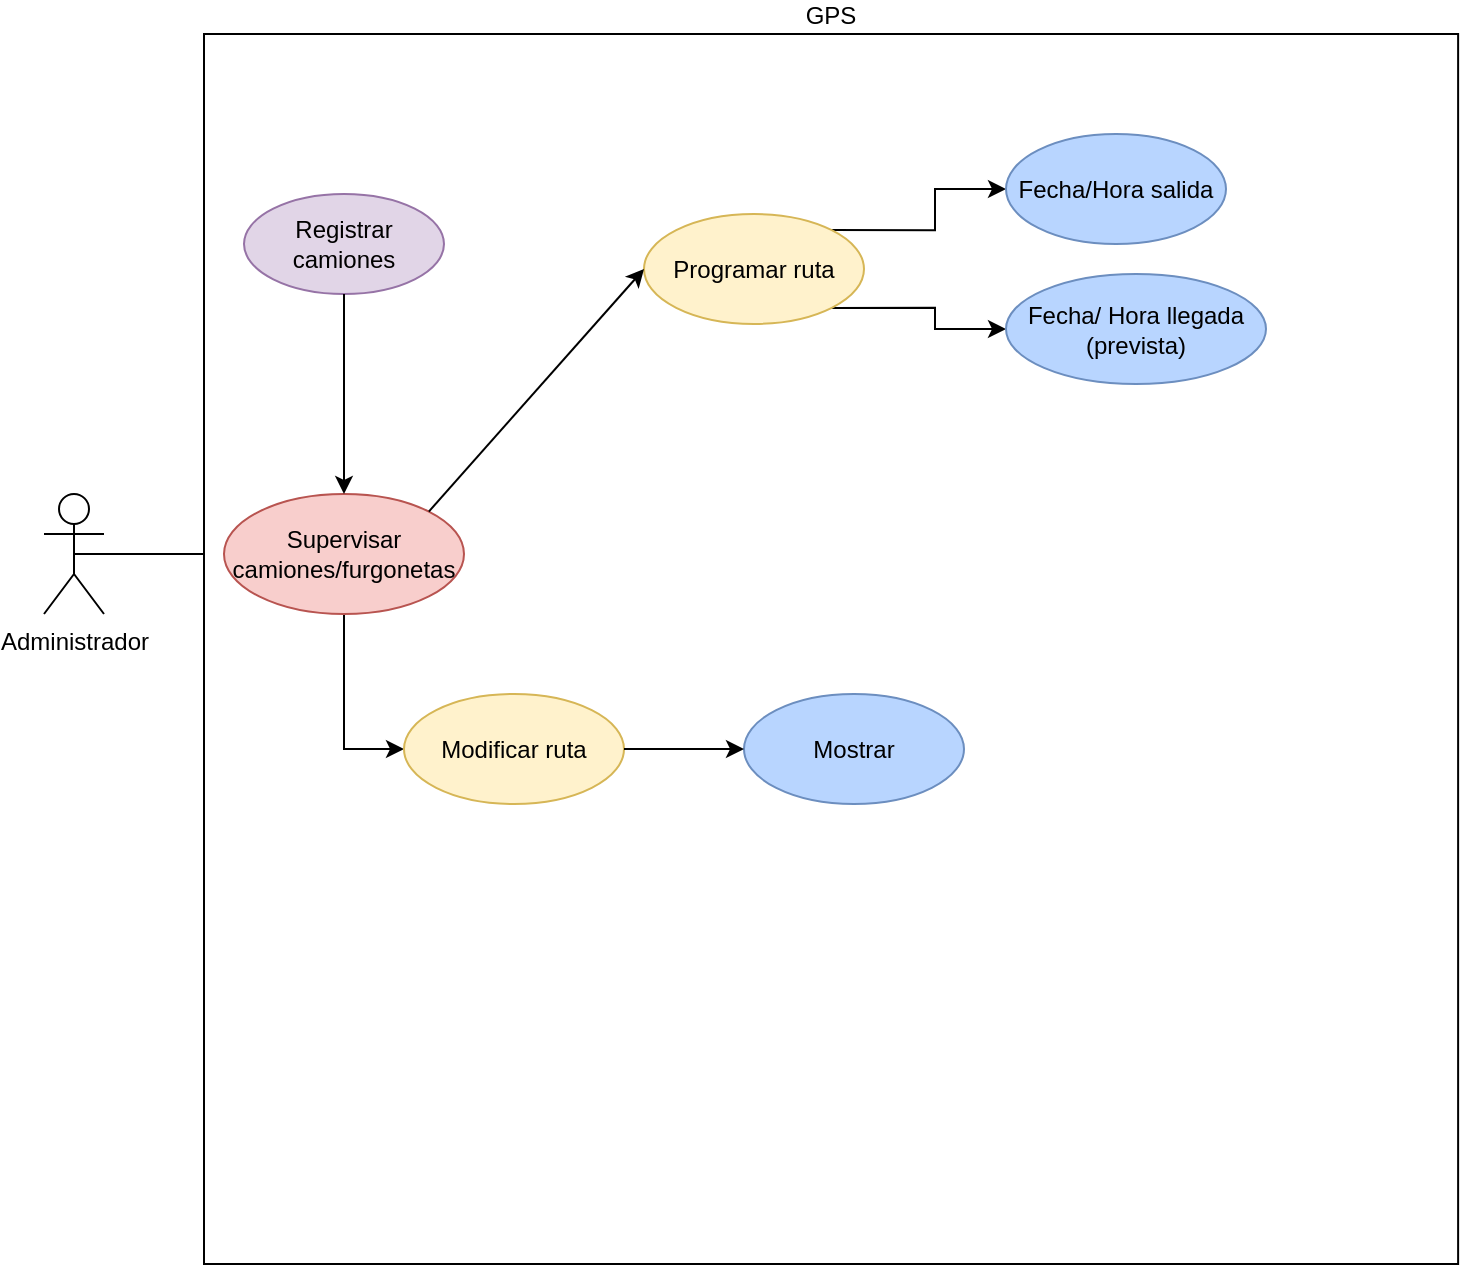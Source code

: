 <mxfile version="15.7.3" type="github">
  <diagram id="KCquEJpXrbXl-F_E12WD" name="Page-1">
    <mxGraphModel dx="1808" dy="1701" grid="1" gridSize="10" guides="1" tooltips="1" connect="1" arrows="1" fold="1" page="1" pageScale="1" pageWidth="827" pageHeight="1169" math="0" shadow="0">
      <root>
        <mxCell id="0" />
        <mxCell id="1" parent="0" />
        <mxCell id="dsr_hfcar22ZFNonx71S-7" style="edgeStyle=orthogonalEdgeStyle;rounded=0;orthogonalLoop=1;jettySize=auto;html=1;exitX=0.5;exitY=0.5;exitDx=0;exitDy=0;exitPerimeter=0;entryX=0;entryY=0.5;entryDx=0;entryDy=0;" edge="1" parent="1" source="dsr_hfcar22ZFNonx71S-1" target="dsr_hfcar22ZFNonx71S-3">
          <mxGeometry relative="1" as="geometry" />
        </mxCell>
        <mxCell id="dsr_hfcar22ZFNonx71S-1" value="Administrador" style="shape=umlActor;verticalLabelPosition=bottom;verticalAlign=top;html=1;outlineConnect=0;" vertex="1" parent="1">
          <mxGeometry x="-210" y="180" width="30" height="60" as="geometry" />
        </mxCell>
        <mxCell id="dsr_hfcar22ZFNonx71S-2" value="GPS" style="rounded=0;whiteSpace=wrap;html=1;direction=south;labelPosition=center;verticalLabelPosition=top;align=center;verticalAlign=bottom;" vertex="1" parent="1">
          <mxGeometry x="-130" y="-50" width="627.06" height="615" as="geometry" />
        </mxCell>
        <mxCell id="dsr_hfcar22ZFNonx71S-17" style="edgeStyle=orthogonalEdgeStyle;rounded=0;orthogonalLoop=1;jettySize=auto;html=1;exitX=0.5;exitY=1;exitDx=0;exitDy=0;entryX=0;entryY=0.5;entryDx=0;entryDy=0;" edge="1" parent="1" source="dsr_hfcar22ZFNonx71S-3" target="dsr_hfcar22ZFNonx71S-16">
          <mxGeometry relative="1" as="geometry" />
        </mxCell>
        <mxCell id="dsr_hfcar22ZFNonx71S-3" value="Supervisar camiones/furgonetas" style="ellipse;whiteSpace=wrap;html=1;fillColor=#f8cecc;strokeColor=#b85450;" vertex="1" parent="1">
          <mxGeometry x="-120" y="180" width="120" height="60" as="geometry" />
        </mxCell>
        <mxCell id="dsr_hfcar22ZFNonx71S-4" value="Registrar camiones" style="ellipse;whiteSpace=wrap;html=1;fillColor=#e1d5e7;strokeColor=#9673a6;" vertex="1" parent="1">
          <mxGeometry x="-110" y="30" width="100" height="50" as="geometry" />
        </mxCell>
        <mxCell id="dsr_hfcar22ZFNonx71S-14" style="edgeStyle=orthogonalEdgeStyle;rounded=0;orthogonalLoop=1;jettySize=auto;html=1;exitX=1;exitY=0;exitDx=0;exitDy=0;entryX=0;entryY=0.5;entryDx=0;entryDy=0;" edge="1" parent="1" source="dsr_hfcar22ZFNonx71S-5" target="dsr_hfcar22ZFNonx71S-11">
          <mxGeometry relative="1" as="geometry" />
        </mxCell>
        <mxCell id="dsr_hfcar22ZFNonx71S-15" style="edgeStyle=orthogonalEdgeStyle;rounded=0;orthogonalLoop=1;jettySize=auto;html=1;exitX=1;exitY=1;exitDx=0;exitDy=0;" edge="1" parent="1" source="dsr_hfcar22ZFNonx71S-5" target="dsr_hfcar22ZFNonx71S-13">
          <mxGeometry relative="1" as="geometry" />
        </mxCell>
        <mxCell id="dsr_hfcar22ZFNonx71S-5" value="Programar ruta" style="ellipse;whiteSpace=wrap;html=1;fillColor=#fff2cc;strokeColor=#d6b656;" vertex="1" parent="1">
          <mxGeometry x="90" y="40" width="110" height="55" as="geometry" />
        </mxCell>
        <mxCell id="dsr_hfcar22ZFNonx71S-6" value="" style="endArrow=classic;html=1;rounded=0;exitX=0.5;exitY=1;exitDx=0;exitDy=0;entryX=0.5;entryY=0;entryDx=0;entryDy=0;" edge="1" parent="1" source="dsr_hfcar22ZFNonx71S-4" target="dsr_hfcar22ZFNonx71S-3">
          <mxGeometry width="50" height="50" relative="1" as="geometry">
            <mxPoint x="120" y="160" as="sourcePoint" />
            <mxPoint x="170" y="110" as="targetPoint" />
          </mxGeometry>
        </mxCell>
        <mxCell id="dsr_hfcar22ZFNonx71S-10" value="" style="endArrow=classic;html=1;rounded=0;entryX=0;entryY=0.5;entryDx=0;entryDy=0;exitX=1;exitY=0;exitDx=0;exitDy=0;" edge="1" parent="1" source="dsr_hfcar22ZFNonx71S-3" target="dsr_hfcar22ZFNonx71S-5">
          <mxGeometry width="50" height="50" relative="1" as="geometry">
            <mxPoint x="120" y="160" as="sourcePoint" />
            <mxPoint x="170" y="110" as="targetPoint" />
          </mxGeometry>
        </mxCell>
        <mxCell id="dsr_hfcar22ZFNonx71S-11" value="Fecha/Hora salida" style="ellipse;whiteSpace=wrap;html=1;fillColor=#B8D5FF;strokeColor=#6c8ebf;" vertex="1" parent="1">
          <mxGeometry x="271" width="110" height="55" as="geometry" />
        </mxCell>
        <mxCell id="dsr_hfcar22ZFNonx71S-13" value="Fecha/ Hora llegada (prevista)" style="ellipse;whiteSpace=wrap;html=1;fillColor=#B8D5FF;strokeColor=#6c8ebf;" vertex="1" parent="1">
          <mxGeometry x="271" y="70" width="130" height="55" as="geometry" />
        </mxCell>
        <mxCell id="dsr_hfcar22ZFNonx71S-16" value="Modificar ruta" style="ellipse;whiteSpace=wrap;html=1;fillColor=#fff2cc;strokeColor=#d6b656;" vertex="1" parent="1">
          <mxGeometry x="-30" y="280" width="110" height="55" as="geometry" />
        </mxCell>
        <mxCell id="dsr_hfcar22ZFNonx71S-18" value="Mostrar" style="ellipse;whiteSpace=wrap;html=1;fillColor=#B8D5FF;strokeColor=#6c8ebf;" vertex="1" parent="1">
          <mxGeometry x="140" y="280" width="110" height="55" as="geometry" />
        </mxCell>
        <mxCell id="dsr_hfcar22ZFNonx71S-19" value="" style="endArrow=classic;html=1;rounded=0;exitX=1;exitY=0.5;exitDx=0;exitDy=0;entryX=0;entryY=0.5;entryDx=0;entryDy=0;" edge="1" parent="1" source="dsr_hfcar22ZFNonx71S-16" target="dsr_hfcar22ZFNonx71S-18">
          <mxGeometry width="50" height="50" relative="1" as="geometry">
            <mxPoint x="120" y="210" as="sourcePoint" />
            <mxPoint x="170" y="160" as="targetPoint" />
          </mxGeometry>
        </mxCell>
      </root>
    </mxGraphModel>
  </diagram>
</mxfile>
